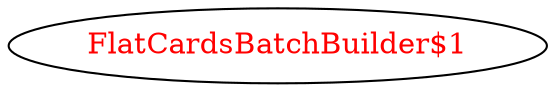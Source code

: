 digraph dependencyGraph {
 concentrate=true;
 ranksep="2.0";
 rankdir="LR"; 
 splines="ortho";
"FlatCardsBatchBuilder$1" [fontcolor="red"];
}